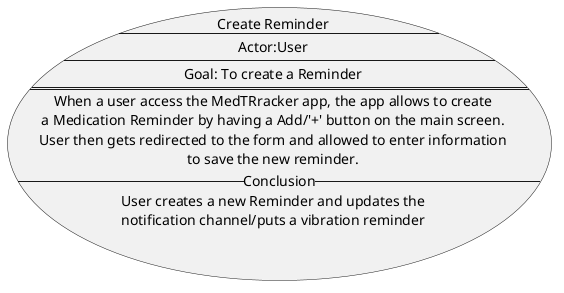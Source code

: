 @startuml
usecase UC01 as "Create Reminder
--
Actor:User
--
Goal: To create a Reminder
==
When a user access the MedTRracker app, the app allows to create
a Medication Reminder by having a Add/'+' button on the main screen.
User then gets redirected to the form and allowed to enter information
to save the new reminder.
--Conclusion--
User creates a new Reminder and updates the
notification channel/puts a vibration reminder

"
@enduml